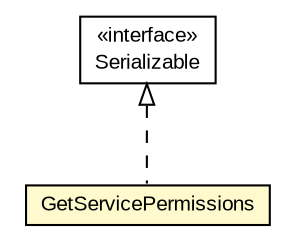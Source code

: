 #!/usr/local/bin/dot
#
# Class diagram 
# Generated by UMLGraph version R5_6-24-gf6e263 (http://www.umlgraph.org/)
#

digraph G {
	edge [fontname="arial",fontsize=10,labelfontname="arial",labelfontsize=10];
	node [fontname="arial",fontsize=10,shape=plaintext];
	nodesep=0.25;
	ranksep=0.5;
	// org.miloss.fgsms.services.interfaces.policyconfiguration.GetServicePermissions
	c242823 [label=<<table title="org.miloss.fgsms.services.interfaces.policyconfiguration.GetServicePermissions" border="0" cellborder="1" cellspacing="0" cellpadding="2" port="p" bgcolor="lemonChiffon" href="./GetServicePermissions.html">
		<tr><td><table border="0" cellspacing="0" cellpadding="1">
<tr><td align="center" balign="center"> GetServicePermissions </td></tr>
		</table></td></tr>
		</table>>, URL="./GetServicePermissions.html", fontname="arial", fontcolor="black", fontsize=10.0];
	//org.miloss.fgsms.services.interfaces.policyconfiguration.GetServicePermissions implements java.io.Serializable
	c243108:p -> c242823:p [dir=back,arrowtail=empty,style=dashed];
	// java.io.Serializable
	c243108 [label=<<table title="java.io.Serializable" border="0" cellborder="1" cellspacing="0" cellpadding="2" port="p" href="http://java.sun.com/j2se/1.4.2/docs/api/java/io/Serializable.html">
		<tr><td><table border="0" cellspacing="0" cellpadding="1">
<tr><td align="center" balign="center"> &#171;interface&#187; </td></tr>
<tr><td align="center" balign="center"> Serializable </td></tr>
		</table></td></tr>
		</table>>, URL="http://java.sun.com/j2se/1.4.2/docs/api/java/io/Serializable.html", fontname="arial", fontcolor="black", fontsize=10.0];
}

